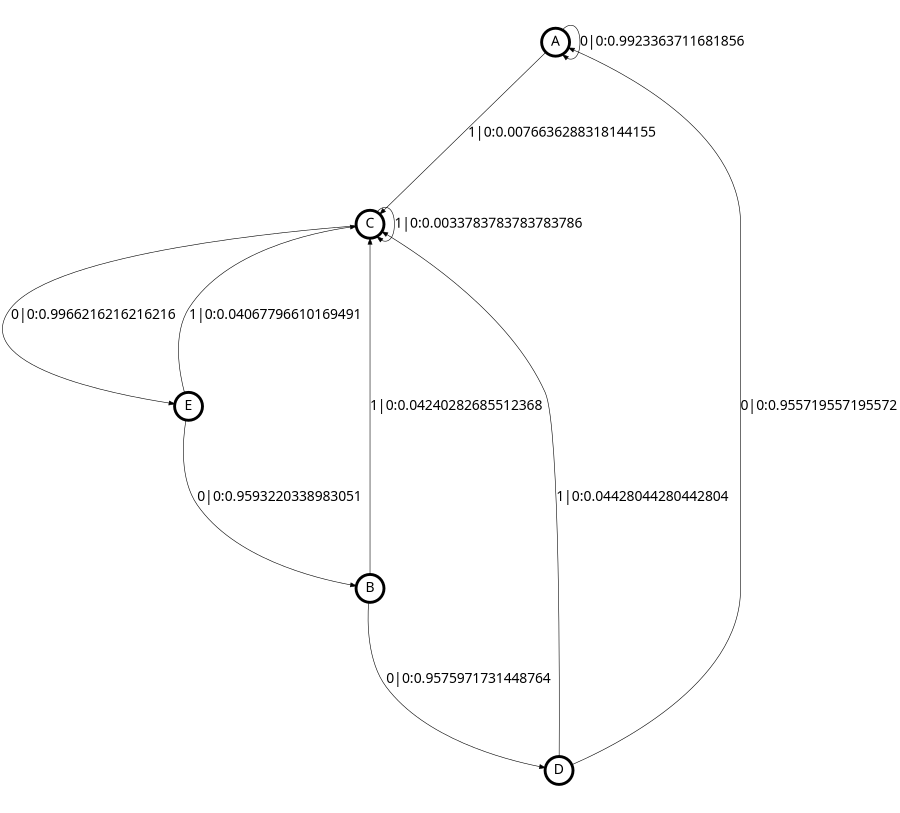 digraph  {
size = "6,8.5";
ratio = "fill";
node
[shape = circle];
node [fontsize = 24];
node [penwidth = 5];
edge [fontsize = 24];
node [fontname = "CMU Serif Roman"];
graph [fontname = "CMU Serif Roman"];
edge [fontname = "CMU Serif Roman"];
A -> A [label = "0|0:0.9923363711681856\l"];
A -> C [label = "1|0:0.0076636288318144155\l"];
B -> C [label = "1|0:0.04240282685512368\l"];
B -> D [label = "0|0:0.9575971731448764\l"];
C -> C [label = "1|0:0.0033783783783783786\l"];
C -> E [label = "0|0:0.9966216216216216\l"];
D -> A [label = "0|0:0.955719557195572\l"];
D -> C [label = "1|0:0.04428044280442804\l"];
E -> B [label = "0|0:0.9593220338983051\l"];
E -> C [label = "1|0:0.04067796610169491\l"];
}